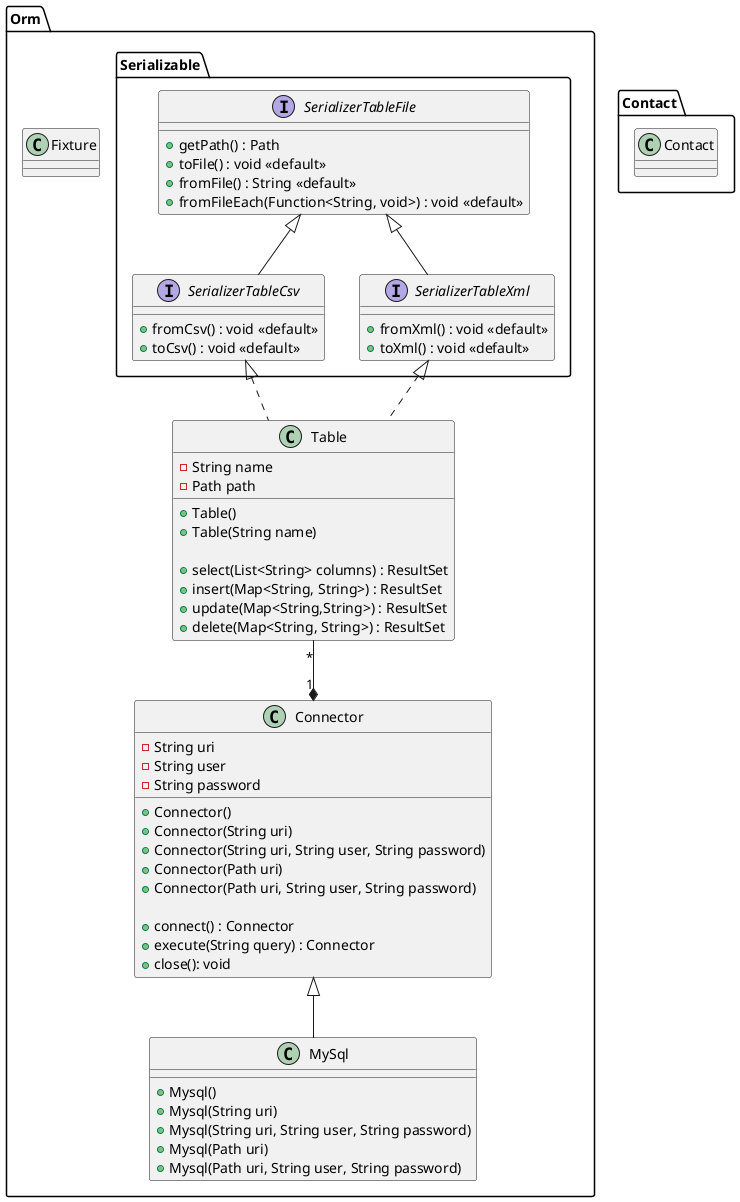 @startuml
package Orm {

package Serializable {
interface SerializerTableFile {
    + getPath() : Path
    + toFile() : void <<default>>
    + fromFile() : String <<default>>
    + fromFileEach(Function<String, void>) : void <<default>>
}

interface SerializerTableCsv{
    + fromCsv() : void <<default>>
    + toCsv() : void <<default>>
}

interface SerializerTableXml{
    + fromXml() : void <<default>>
    + toXml() : void <<default>>
}
}

class Connector {
    - String uri
    - String user
    - String password

    + Connector()
    + Connector(String uri)
    + Connector(String uri, String user, String password)
    + Connector(Path uri)
    + Connector(Path uri, String user, String password)

    + connect() : Connector
    + execute(String query) : Connector
    + close(): void
}

class MySql {
    + Mysql()
    + Mysql(String uri)
    + Mysql(String uri, String user, String password)
    + Mysql(Path uri)
    + Mysql(Path uri, String user, String password)
}

class Fixture {
    
}

class Table {
    - String name
    - Path path

    + Table()
    + Table(String name)

    + select(List<String> columns) : ResultSet
    + insert(Map<String, String>) : ResultSet
    + update(Map<String,String>) : ResultSet
    + delete(Map<String, String>) : ResultSet
}


Connector <|-- MySql
Table "*" --* "1" Connector

SerializerTableCsv <|.. Table
SerializerTableXml <|.. Table
SerializerTableFile  <|-- SerializerTableCsv
SerializerTableFile  <|-- SerializerTableXml
}

package Contact {
class Contact {

}
}

@enduml
